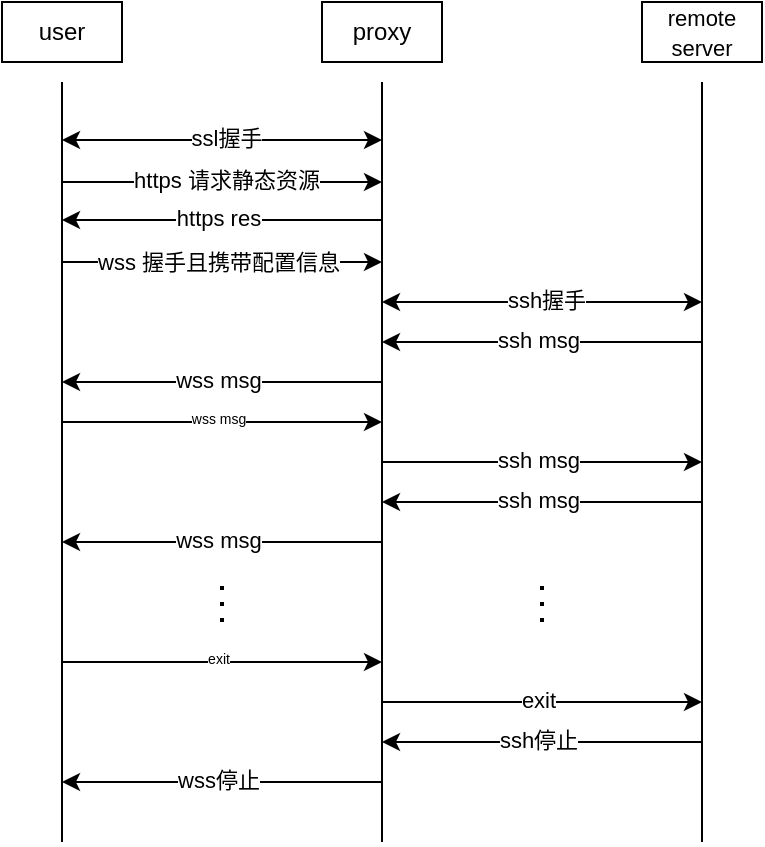 <mxfile version="14.7.8" type="github">
  <diagram id="ED703zKi4prlpvRcowPC" name="Page-1">
    <mxGraphModel dx="820" dy="450" grid="1" gridSize="10" guides="1" tooltips="1" connect="1" arrows="1" fold="1" page="1" pageScale="1" pageWidth="827" pageHeight="1169" background="none" math="0" shadow="0">
      <root>
        <mxCell id="0" />
        <mxCell id="1" parent="0" />
        <mxCell id="2aPY3oi1z3smAxlEYfkH-1" value="" style="endArrow=none;html=1;" parent="1" edge="1">
          <mxGeometry width="50" height="50" relative="1" as="geometry">
            <mxPoint x="80" y="520" as="sourcePoint" />
            <mxPoint x="80" y="140" as="targetPoint" />
          </mxGeometry>
        </mxCell>
        <mxCell id="2aPY3oi1z3smAxlEYfkH-2" value="" style="endArrow=none;html=1;" parent="1" edge="1">
          <mxGeometry width="50" height="50" relative="1" as="geometry">
            <mxPoint x="240" y="520" as="sourcePoint" />
            <mxPoint x="240" y="140" as="targetPoint" />
          </mxGeometry>
        </mxCell>
        <mxCell id="2aPY3oi1z3smAxlEYfkH-3" value="" style="endArrow=none;html=1;" parent="1" edge="1">
          <mxGeometry width="50" height="50" relative="1" as="geometry">
            <mxPoint x="400" y="520" as="sourcePoint" />
            <mxPoint x="400" y="140" as="targetPoint" />
          </mxGeometry>
        </mxCell>
        <mxCell id="2aPY3oi1z3smAxlEYfkH-4" value="" style="endArrow=classic;html=1;" parent="1" edge="1">
          <mxGeometry width="50" height="50" relative="1" as="geometry">
            <mxPoint x="80" y="190" as="sourcePoint" />
            <mxPoint x="240" y="190" as="targetPoint" />
          </mxGeometry>
        </mxCell>
        <mxCell id="2aPY3oi1z3smAxlEYfkH-8" value="https 请求静态资源" style="edgeLabel;html=1;align=center;verticalAlign=middle;resizable=0;points=[];" parent="2aPY3oi1z3smAxlEYfkH-4" vertex="1" connectable="0">
          <mxGeometry x="0.132" y="1" relative="1" as="geometry">
            <mxPoint x="-9" as="offset" />
          </mxGeometry>
        </mxCell>
        <mxCell id="2aPY3oi1z3smAxlEYfkH-5" value="user" style="rounded=0;whiteSpace=wrap;html=1;" parent="1" vertex="1">
          <mxGeometry x="50" y="100" width="60" height="30" as="geometry" />
        </mxCell>
        <mxCell id="2aPY3oi1z3smAxlEYfkH-6" value="proxy" style="rounded=0;whiteSpace=wrap;html=1;" parent="1" vertex="1">
          <mxGeometry x="210" y="100" width="60" height="30" as="geometry" />
        </mxCell>
        <mxCell id="2aPY3oi1z3smAxlEYfkH-7" value="&lt;font style=&quot;font-size: 11px&quot;&gt;remote server&lt;/font&gt;" style="rounded=0;whiteSpace=wrap;html=1;" parent="1" vertex="1">
          <mxGeometry x="370" y="100" width="60" height="30" as="geometry" />
        </mxCell>
        <mxCell id="2aPY3oi1z3smAxlEYfkH-9" value="" style="endArrow=classic;html=1;" parent="1" edge="1">
          <mxGeometry width="50" height="50" relative="1" as="geometry">
            <mxPoint x="240" y="209" as="sourcePoint" />
            <mxPoint x="80" y="209" as="targetPoint" />
          </mxGeometry>
        </mxCell>
        <mxCell id="2aPY3oi1z3smAxlEYfkH-11" value="https res" style="edgeLabel;html=1;align=center;verticalAlign=middle;resizable=0;points=[];" parent="2aPY3oi1z3smAxlEYfkH-9" vertex="1" connectable="0">
          <mxGeometry x="-0.161" y="-1" relative="1" as="geometry">
            <mxPoint x="-15" as="offset" />
          </mxGeometry>
        </mxCell>
        <mxCell id="2aPY3oi1z3smAxlEYfkH-12" value="" style="endArrow=classic;html=1;" parent="1" edge="1">
          <mxGeometry width="50" height="50" relative="1" as="geometry">
            <mxPoint x="80" y="230" as="sourcePoint" />
            <mxPoint x="240" y="230" as="targetPoint" />
          </mxGeometry>
        </mxCell>
        <mxCell id="2aPY3oi1z3smAxlEYfkH-15" value="wss 握手且携带配置信息" style="edgeLabel;html=1;align=center;verticalAlign=middle;resizable=0;points=[];" parent="2aPY3oi1z3smAxlEYfkH-12" vertex="1" connectable="0">
          <mxGeometry x="0.193" relative="1" as="geometry">
            <mxPoint x="-18" as="offset" />
          </mxGeometry>
        </mxCell>
        <mxCell id="2aPY3oi1z3smAxlEYfkH-18" value="" style="startArrow=classic;endArrow=classic;html=1;" parent="1" edge="1">
          <mxGeometry width="50" height="50" relative="1" as="geometry">
            <mxPoint x="240" y="250" as="sourcePoint" />
            <mxPoint x="400" y="250" as="targetPoint" />
          </mxGeometry>
        </mxCell>
        <mxCell id="2aPY3oi1z3smAxlEYfkH-19" value="ssh握手" style="edgeLabel;html=1;align=center;verticalAlign=middle;resizable=0;points=[];" parent="2aPY3oi1z3smAxlEYfkH-18" vertex="1" connectable="0">
          <mxGeometry x="0.132" y="1" relative="1" as="geometry">
            <mxPoint x="-9" as="offset" />
          </mxGeometry>
        </mxCell>
        <mxCell id="2aPY3oi1z3smAxlEYfkH-21" value="" style="endArrow=classic;html=1;" parent="1" edge="1">
          <mxGeometry width="50" height="50" relative="1" as="geometry">
            <mxPoint x="400" y="270" as="sourcePoint" />
            <mxPoint x="240" y="270" as="targetPoint" />
          </mxGeometry>
        </mxCell>
        <mxCell id="2aPY3oi1z3smAxlEYfkH-22" value="ssh msg" style="edgeLabel;html=1;align=center;verticalAlign=middle;resizable=0;points=[];" parent="2aPY3oi1z3smAxlEYfkH-21" vertex="1" connectable="0">
          <mxGeometry x="-0.161" y="-1" relative="1" as="geometry">
            <mxPoint x="-15" as="offset" />
          </mxGeometry>
        </mxCell>
        <mxCell id="2aPY3oi1z3smAxlEYfkH-23" value="" style="endArrow=classic;html=1;" parent="1" edge="1">
          <mxGeometry width="50" height="50" relative="1" as="geometry">
            <mxPoint x="240.0" y="290" as="sourcePoint" />
            <mxPoint x="80" y="290" as="targetPoint" />
          </mxGeometry>
        </mxCell>
        <mxCell id="2aPY3oi1z3smAxlEYfkH-24" value="wss msg" style="edgeLabel;html=1;align=center;verticalAlign=middle;resizable=0;points=[];" parent="2aPY3oi1z3smAxlEYfkH-23" vertex="1" connectable="0">
          <mxGeometry x="-0.161" y="-1" relative="1" as="geometry">
            <mxPoint x="-15" as="offset" />
          </mxGeometry>
        </mxCell>
        <mxCell id="2aPY3oi1z3smAxlEYfkH-25" value="" style="endArrow=classic;html=1;" parent="1" edge="1">
          <mxGeometry width="50" height="50" relative="1" as="geometry">
            <mxPoint x="80" y="310" as="sourcePoint" />
            <mxPoint x="240.0" y="310" as="targetPoint" />
          </mxGeometry>
        </mxCell>
        <mxCell id="2aPY3oi1z3smAxlEYfkH-29" value="wss msg" style="edgeLabel;html=1;align=center;verticalAlign=middle;resizable=0;points=[];fontSize=7;" parent="2aPY3oi1z3smAxlEYfkH-25" vertex="1" connectable="0">
          <mxGeometry x="0.106" relative="1" as="geometry">
            <mxPoint x="-11" y="-1" as="offset" />
          </mxGeometry>
        </mxCell>
        <mxCell id="2aPY3oi1z3smAxlEYfkH-27" value="" style="endArrow=classic;html=1;" parent="1" edge="1">
          <mxGeometry width="50" height="50" relative="1" as="geometry">
            <mxPoint x="240" y="330" as="sourcePoint" />
            <mxPoint x="400.0" y="330" as="targetPoint" />
          </mxGeometry>
        </mxCell>
        <mxCell id="2aPY3oi1z3smAxlEYfkH-28" value="ssh msg" style="edgeLabel;html=1;align=center;verticalAlign=middle;resizable=0;points=[];" parent="2aPY3oi1z3smAxlEYfkH-27" vertex="1" connectable="0">
          <mxGeometry x="0.132" y="1" relative="1" as="geometry">
            <mxPoint x="-13" as="offset" />
          </mxGeometry>
        </mxCell>
        <mxCell id="2aPY3oi1z3smAxlEYfkH-31" value="" style="endArrow=classic;html=1;" parent="1" edge="1">
          <mxGeometry width="50" height="50" relative="1" as="geometry">
            <mxPoint x="400.0" y="350" as="sourcePoint" />
            <mxPoint x="240" y="350" as="targetPoint" />
          </mxGeometry>
        </mxCell>
        <mxCell id="2aPY3oi1z3smAxlEYfkH-32" value="ssh msg" style="edgeLabel;html=1;align=center;verticalAlign=middle;resizable=0;points=[];" parent="2aPY3oi1z3smAxlEYfkH-31" vertex="1" connectable="0">
          <mxGeometry x="-0.161" y="-1" relative="1" as="geometry">
            <mxPoint x="-15" as="offset" />
          </mxGeometry>
        </mxCell>
        <mxCell id="2aPY3oi1z3smAxlEYfkH-33" value="" style="endArrow=classic;html=1;" parent="1" edge="1">
          <mxGeometry width="50" height="50" relative="1" as="geometry">
            <mxPoint x="240" y="370" as="sourcePoint" />
            <mxPoint x="80" y="370" as="targetPoint" />
          </mxGeometry>
        </mxCell>
        <mxCell id="2aPY3oi1z3smAxlEYfkH-34" value="wss msg" style="edgeLabel;html=1;align=center;verticalAlign=middle;resizable=0;points=[];" parent="2aPY3oi1z3smAxlEYfkH-33" vertex="1" connectable="0">
          <mxGeometry x="-0.161" y="-1" relative="1" as="geometry">
            <mxPoint x="-15" as="offset" />
          </mxGeometry>
        </mxCell>
        <mxCell id="2aPY3oi1z3smAxlEYfkH-35" value="" style="endArrow=none;dashed=1;html=1;dashPattern=1 3;strokeWidth=2;fontSize=7;" parent="1" edge="1">
          <mxGeometry width="50" height="50" relative="1" as="geometry">
            <mxPoint x="160" y="410" as="sourcePoint" />
            <mxPoint x="160" y="390" as="targetPoint" />
          </mxGeometry>
        </mxCell>
        <mxCell id="2aPY3oi1z3smAxlEYfkH-36" value="" style="endArrow=none;dashed=1;html=1;dashPattern=1 3;strokeWidth=2;fontSize=7;" parent="1" edge="1">
          <mxGeometry width="50" height="50" relative="1" as="geometry">
            <mxPoint x="320" y="410" as="sourcePoint" />
            <mxPoint x="320" y="390" as="targetPoint" />
          </mxGeometry>
        </mxCell>
        <mxCell id="2aPY3oi1z3smAxlEYfkH-37" value="" style="endArrow=classic;html=1;" parent="1" edge="1">
          <mxGeometry width="50" height="50" relative="1" as="geometry">
            <mxPoint x="80" y="430" as="sourcePoint" />
            <mxPoint x="240" y="430" as="targetPoint" />
          </mxGeometry>
        </mxCell>
        <mxCell id="2aPY3oi1z3smAxlEYfkH-38" value="exit" style="edgeLabel;html=1;align=center;verticalAlign=middle;resizable=0;points=[];fontSize=7;" parent="2aPY3oi1z3smAxlEYfkH-37" vertex="1" connectable="0">
          <mxGeometry x="0.106" relative="1" as="geometry">
            <mxPoint x="-11" y="-1" as="offset" />
          </mxGeometry>
        </mxCell>
        <mxCell id="2aPY3oi1z3smAxlEYfkH-39" value="" style="endArrow=classic;html=1;" parent="1" edge="1">
          <mxGeometry width="50" height="50" relative="1" as="geometry">
            <mxPoint x="240" y="450" as="sourcePoint" />
            <mxPoint x="400.0" y="450" as="targetPoint" />
          </mxGeometry>
        </mxCell>
        <mxCell id="2aPY3oi1z3smAxlEYfkH-40" value="exit" style="edgeLabel;html=1;align=center;verticalAlign=middle;resizable=0;points=[];" parent="2aPY3oi1z3smAxlEYfkH-39" vertex="1" connectable="0">
          <mxGeometry x="0.132" y="1" relative="1" as="geometry">
            <mxPoint x="-13" as="offset" />
          </mxGeometry>
        </mxCell>
        <mxCell id="2aPY3oi1z3smAxlEYfkH-41" value="" style="endArrow=classic;html=1;" parent="1" edge="1">
          <mxGeometry width="50" height="50" relative="1" as="geometry">
            <mxPoint x="400.0" y="470" as="sourcePoint" />
            <mxPoint x="240" y="470" as="targetPoint" />
          </mxGeometry>
        </mxCell>
        <mxCell id="2aPY3oi1z3smAxlEYfkH-42" value="ssh停止" style="edgeLabel;html=1;align=center;verticalAlign=middle;resizable=0;points=[];" parent="2aPY3oi1z3smAxlEYfkH-41" vertex="1" connectable="0">
          <mxGeometry x="-0.161" y="-1" relative="1" as="geometry">
            <mxPoint x="-15" as="offset" />
          </mxGeometry>
        </mxCell>
        <mxCell id="2aPY3oi1z3smAxlEYfkH-46" value="" style="endArrow=classic;html=1;" parent="1" edge="1">
          <mxGeometry width="50" height="50" relative="1" as="geometry">
            <mxPoint x="240" y="490" as="sourcePoint" />
            <mxPoint x="80" y="490" as="targetPoint" />
          </mxGeometry>
        </mxCell>
        <mxCell id="2aPY3oi1z3smAxlEYfkH-47" value="wss停止" style="edgeLabel;html=1;align=center;verticalAlign=middle;resizable=0;points=[];" parent="2aPY3oi1z3smAxlEYfkH-46" vertex="1" connectable="0">
          <mxGeometry x="-0.161" y="-1" relative="1" as="geometry">
            <mxPoint x="-15" as="offset" />
          </mxGeometry>
        </mxCell>
        <mxCell id="5QrnncAumbHNalsHD-51-1" value="" style="startArrow=classic;endArrow=classic;html=1;" parent="1" edge="1">
          <mxGeometry width="50" height="50" relative="1" as="geometry">
            <mxPoint x="80" y="169" as="sourcePoint" />
            <mxPoint x="240" y="169" as="targetPoint" />
          </mxGeometry>
        </mxCell>
        <mxCell id="5QrnncAumbHNalsHD-51-2" value="ssl握手" style="edgeLabel;html=1;align=center;verticalAlign=middle;resizable=0;points=[];" parent="5QrnncAumbHNalsHD-51-1" vertex="1" connectable="0">
          <mxGeometry x="0.132" y="1" relative="1" as="geometry">
            <mxPoint x="-9" as="offset" />
          </mxGeometry>
        </mxCell>
      </root>
    </mxGraphModel>
  </diagram>
</mxfile>
